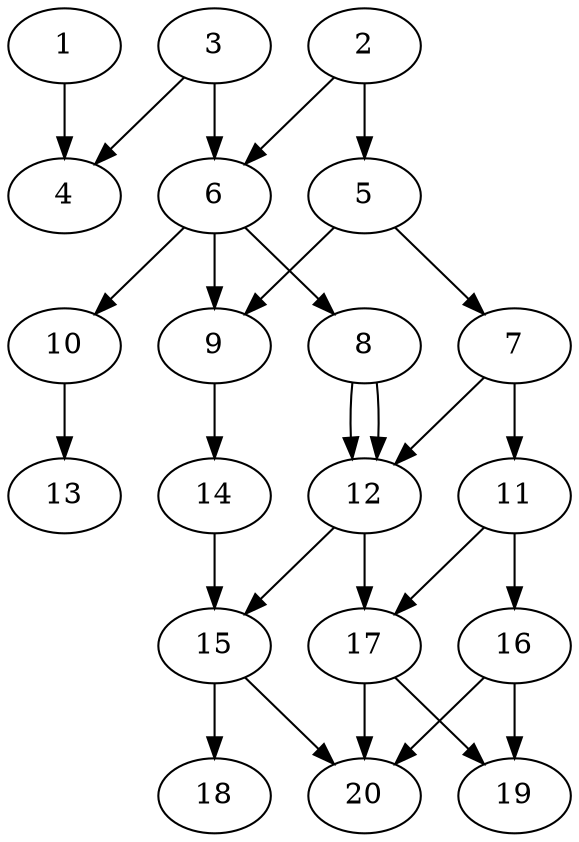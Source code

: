 // DAG automatically generated by daggen at Thu Oct  3 13:58:43 2019
// ./daggen --dot -n 20 --ccr 0.5 --fat 0.5 --regular 0.9 --density 0.7 --mindata 5242880 --maxdata 52428800 
digraph G {
  1 [size="100927488", alpha="0.15", expect_size="50463744"] 
  1 -> 4 [size ="50463744"]
  2 [size="54226944", alpha="0.19", expect_size="27113472"] 
  2 -> 5 [size ="27113472"]
  2 -> 6 [size ="27113472"]
  3 [size="102526976", alpha="0.09", expect_size="51263488"] 
  3 -> 4 [size ="51263488"]
  3 -> 6 [size ="51263488"]
  4 [size="57411584", alpha="0.08", expect_size="28705792"] 
  5 [size="43978752", alpha="0.11", expect_size="21989376"] 
  5 -> 7 [size ="21989376"]
  5 -> 9 [size ="21989376"]
  6 [size="70213632", alpha="0.14", expect_size="35106816"] 
  6 -> 8 [size ="35106816"]
  6 -> 9 [size ="35106816"]
  6 -> 10 [size ="35106816"]
  7 [size="60755968", alpha="0.01", expect_size="30377984"] 
  7 -> 11 [size ="30377984"]
  7 -> 12 [size ="30377984"]
  8 [size="24793088", alpha="0.01", expect_size="12396544"] 
  8 -> 12 [size ="12396544"]
  8 -> 12 [size ="12396544"]
  9 [size="74846208", alpha="0.06", expect_size="37423104"] 
  9 -> 14 [size ="37423104"]
  10 [size="43190272", alpha="0.11", expect_size="21595136"] 
  10 -> 13 [size ="21595136"]
  11 [size="24631296", alpha="0.02", expect_size="12315648"] 
  11 -> 16 [size ="12315648"]
  11 -> 17 [size ="12315648"]
  12 [size="96309248", alpha="0.02", expect_size="48154624"] 
  12 -> 15 [size ="48154624"]
  12 -> 17 [size ="48154624"]
  13 [size="91553792", alpha="0.09", expect_size="45776896"] 
  14 [size="41129984", alpha="0.15", expect_size="20564992"] 
  14 -> 15 [size ="20564992"]
  15 [size="80504832", alpha="0.12", expect_size="40252416"] 
  15 -> 18 [size ="40252416"]
  15 -> 20 [size ="40252416"]
  16 [size="38180864", alpha="0.18", expect_size="19090432"] 
  16 -> 19 [size ="19090432"]
  16 -> 20 [size ="19090432"]
  17 [size="102709248", alpha="0.09", expect_size="51354624"] 
  17 -> 19 [size ="51354624"]
  17 -> 20 [size ="51354624"]
  18 [size="11606016", alpha="0.01", expect_size="5803008"] 
  19 [size="18487296", alpha="0.02", expect_size="9243648"] 
  20 [size="45873152", alpha="0.17", expect_size="22936576"] 
}
